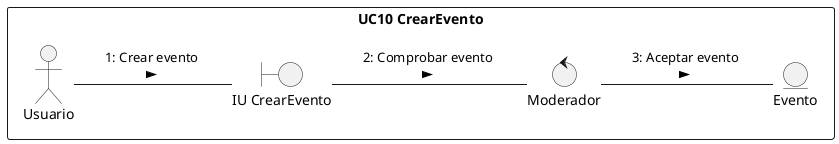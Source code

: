 @startuml r11
/'
    Crear el diagrama de clases de análisis y de colaboración de los casos de uso prioritarios del proyecto.

    Para conseguir el diagrama de clases seguir los siguientes pasos:

    1. Identificar las clases Entidad (Modelo)
    2. Identificar las clases Interfaz (Vista)
    3. Identificar las clases Control (Controlador)
    4. Identificar las relaciones entre estas clases
    
    Este diagrama debe ser específico de un caso de uso y las clases deben ser representadas con sus estereotipos.
    
    Para conseguir el diagrama de colaboración, identifique las relaciones (enlaces) entre los objetos y los requerimientos (mensajes) sobre cada objeto involucrado en la descripción del caso de uso.
'/
left to right direction

rectangle "UC10 CrearEvento"{
    actor Usuario 
    entity Evento as e1
    boundary "IU CrearEvento" as i1
    control "Moderador" as c1
}
Usuario -- i1 : "1: Crear evento \n >"
i1 -- c1 : "2: Comprobar evento \n >"
c1 -- e1 : "3: Aceptar evento \n >" 
 


@enduml
